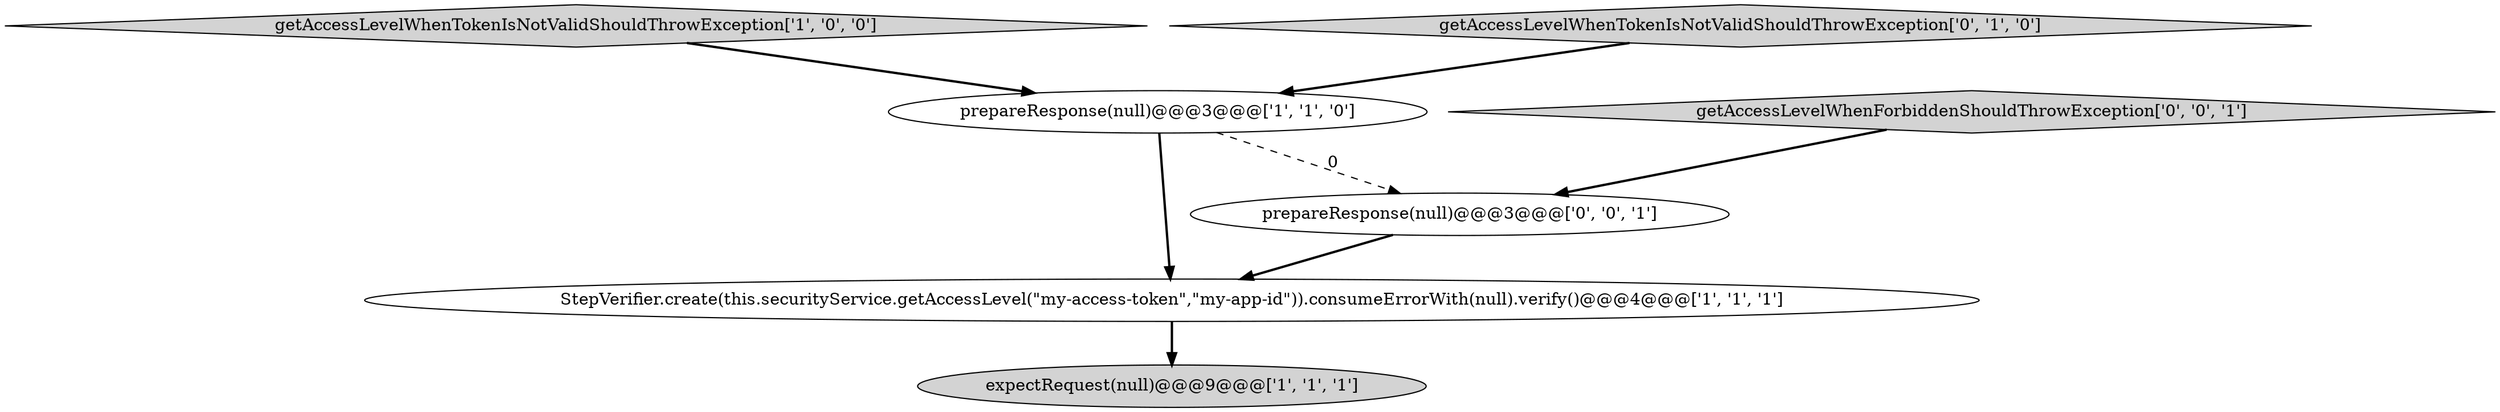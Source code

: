 digraph {
0 [style = filled, label = "StepVerifier.create(this.securityService.getAccessLevel(\"my-access-token\",\"my-app-id\")).consumeErrorWith(null).verify()@@@4@@@['1', '1', '1']", fillcolor = white, shape = ellipse image = "AAA0AAABBB1BBB"];
3 [style = filled, label = "getAccessLevelWhenTokenIsNotValidShouldThrowException['1', '0', '0']", fillcolor = lightgray, shape = diamond image = "AAA0AAABBB1BBB"];
6 [style = filled, label = "prepareResponse(null)@@@3@@@['0', '0', '1']", fillcolor = white, shape = ellipse image = "AAA0AAABBB3BBB"];
2 [style = filled, label = "expectRequest(null)@@@9@@@['1', '1', '1']", fillcolor = lightgray, shape = ellipse image = "AAA0AAABBB1BBB"];
4 [style = filled, label = "getAccessLevelWhenTokenIsNotValidShouldThrowException['0', '1', '0']", fillcolor = lightgray, shape = diamond image = "AAA0AAABBB2BBB"];
1 [style = filled, label = "prepareResponse(null)@@@3@@@['1', '1', '0']", fillcolor = white, shape = ellipse image = "AAA0AAABBB1BBB"];
5 [style = filled, label = "getAccessLevelWhenForbiddenShouldThrowException['0', '0', '1']", fillcolor = lightgray, shape = diamond image = "AAA0AAABBB3BBB"];
4->1 [style = bold, label=""];
6->0 [style = bold, label=""];
1->0 [style = bold, label=""];
5->6 [style = bold, label=""];
3->1 [style = bold, label=""];
1->6 [style = dashed, label="0"];
0->2 [style = bold, label=""];
}
